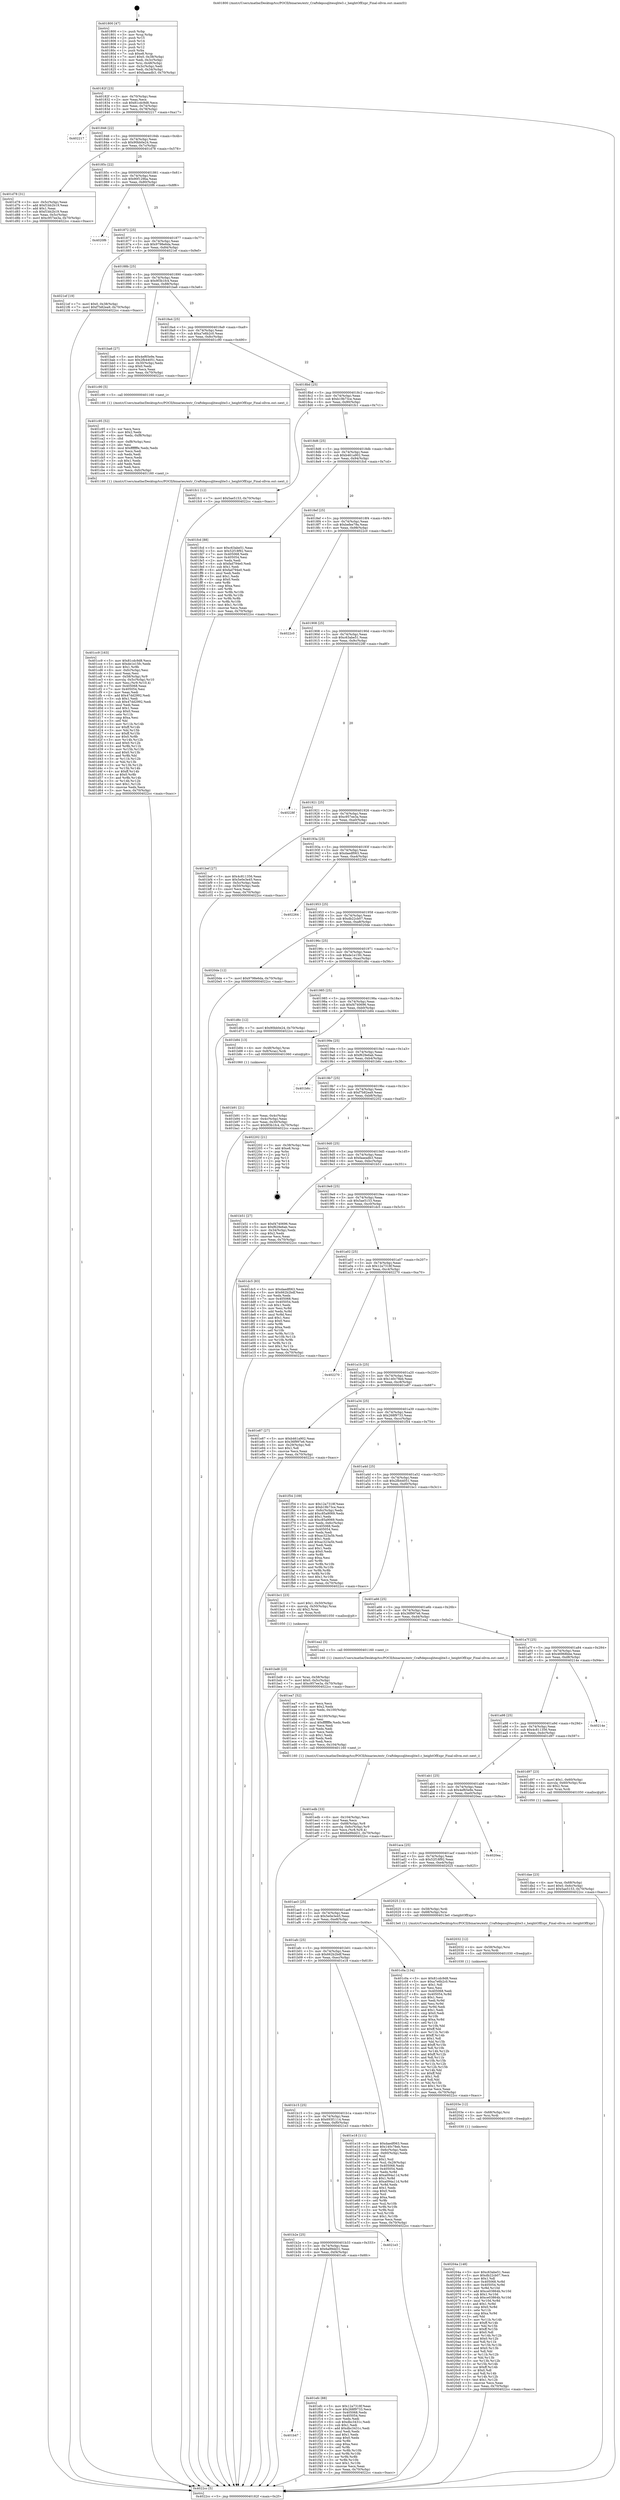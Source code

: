 digraph "0x401800" {
  label = "0x401800 (/mnt/c/Users/mathe/Desktop/tcc/POCII/binaries/extr_Craftdepssqlitesqlite3.c_heightOfExpr_Final-ollvm.out::main(0))"
  labelloc = "t"
  node[shape=record]

  Entry [label="",width=0.3,height=0.3,shape=circle,fillcolor=black,style=filled]
  "0x40182f" [label="{
     0x40182f [23]\l
     | [instrs]\l
     &nbsp;&nbsp;0x40182f \<+3\>: mov -0x70(%rbp),%eax\l
     &nbsp;&nbsp;0x401832 \<+2\>: mov %eax,%ecx\l
     &nbsp;&nbsp;0x401834 \<+6\>: sub $0x81cdc9d8,%ecx\l
     &nbsp;&nbsp;0x40183a \<+3\>: mov %eax,-0x74(%rbp)\l
     &nbsp;&nbsp;0x40183d \<+3\>: mov %ecx,-0x78(%rbp)\l
     &nbsp;&nbsp;0x401840 \<+6\>: je 0000000000402217 \<main+0xa17\>\l
  }"]
  "0x402217" [label="{
     0x402217\l
  }", style=dashed]
  "0x401846" [label="{
     0x401846 [22]\l
     | [instrs]\l
     &nbsp;&nbsp;0x401846 \<+5\>: jmp 000000000040184b \<main+0x4b\>\l
     &nbsp;&nbsp;0x40184b \<+3\>: mov -0x74(%rbp),%eax\l
     &nbsp;&nbsp;0x40184e \<+5\>: sub $0x90bb0e24,%eax\l
     &nbsp;&nbsp;0x401853 \<+3\>: mov %eax,-0x7c(%rbp)\l
     &nbsp;&nbsp;0x401856 \<+6\>: je 0000000000401d78 \<main+0x578\>\l
  }"]
  Exit [label="",width=0.3,height=0.3,shape=circle,fillcolor=black,style=filled,peripheries=2]
  "0x401d78" [label="{
     0x401d78 [31]\l
     | [instrs]\l
     &nbsp;&nbsp;0x401d78 \<+3\>: mov -0x5c(%rbp),%eax\l
     &nbsp;&nbsp;0x401d7b \<+5\>: add $0xf1bb2b19,%eax\l
     &nbsp;&nbsp;0x401d80 \<+3\>: add $0x1,%eax\l
     &nbsp;&nbsp;0x401d83 \<+5\>: sub $0xf1bb2b19,%eax\l
     &nbsp;&nbsp;0x401d88 \<+3\>: mov %eax,-0x5c(%rbp)\l
     &nbsp;&nbsp;0x401d8b \<+7\>: movl $0xc957ee3a,-0x70(%rbp)\l
     &nbsp;&nbsp;0x401d92 \<+5\>: jmp 00000000004022cc \<main+0xacc\>\l
  }"]
  "0x40185c" [label="{
     0x40185c [22]\l
     | [instrs]\l
     &nbsp;&nbsp;0x40185c \<+5\>: jmp 0000000000401861 \<main+0x61\>\l
     &nbsp;&nbsp;0x401861 \<+3\>: mov -0x74(%rbp),%eax\l
     &nbsp;&nbsp;0x401864 \<+5\>: sub $0x90f129ba,%eax\l
     &nbsp;&nbsp;0x401869 \<+3\>: mov %eax,-0x80(%rbp)\l
     &nbsp;&nbsp;0x40186c \<+6\>: je 00000000004020f6 \<main+0x8f6\>\l
  }"]
  "0x40204a" [label="{
     0x40204a [148]\l
     | [instrs]\l
     &nbsp;&nbsp;0x40204a \<+5\>: mov $0xc63abe51,%eax\l
     &nbsp;&nbsp;0x40204f \<+5\>: mov $0xdb22cb07,%ecx\l
     &nbsp;&nbsp;0x402054 \<+2\>: mov $0x1,%dl\l
     &nbsp;&nbsp;0x402056 \<+8\>: mov 0x405068,%r8d\l
     &nbsp;&nbsp;0x40205e \<+8\>: mov 0x405054,%r9d\l
     &nbsp;&nbsp;0x402066 \<+3\>: mov %r8d,%r10d\l
     &nbsp;&nbsp;0x402069 \<+7\>: add $0xce03864b,%r10d\l
     &nbsp;&nbsp;0x402070 \<+4\>: sub $0x1,%r10d\l
     &nbsp;&nbsp;0x402074 \<+7\>: sub $0xce03864b,%r10d\l
     &nbsp;&nbsp;0x40207b \<+4\>: imul %r10d,%r8d\l
     &nbsp;&nbsp;0x40207f \<+4\>: and $0x1,%r8d\l
     &nbsp;&nbsp;0x402083 \<+4\>: cmp $0x0,%r8d\l
     &nbsp;&nbsp;0x402087 \<+4\>: sete %r11b\l
     &nbsp;&nbsp;0x40208b \<+4\>: cmp $0xa,%r9d\l
     &nbsp;&nbsp;0x40208f \<+3\>: setl %bl\l
     &nbsp;&nbsp;0x402092 \<+3\>: mov %r11b,%r14b\l
     &nbsp;&nbsp;0x402095 \<+4\>: xor $0xff,%r14b\l
     &nbsp;&nbsp;0x402099 \<+3\>: mov %bl,%r15b\l
     &nbsp;&nbsp;0x40209c \<+4\>: xor $0xff,%r15b\l
     &nbsp;&nbsp;0x4020a0 \<+3\>: xor $0x0,%dl\l
     &nbsp;&nbsp;0x4020a3 \<+3\>: mov %r14b,%r12b\l
     &nbsp;&nbsp;0x4020a6 \<+4\>: and $0x0,%r12b\l
     &nbsp;&nbsp;0x4020aa \<+3\>: and %dl,%r11b\l
     &nbsp;&nbsp;0x4020ad \<+3\>: mov %r15b,%r13b\l
     &nbsp;&nbsp;0x4020b0 \<+4\>: and $0x0,%r13b\l
     &nbsp;&nbsp;0x4020b4 \<+2\>: and %dl,%bl\l
     &nbsp;&nbsp;0x4020b6 \<+3\>: or %r11b,%r12b\l
     &nbsp;&nbsp;0x4020b9 \<+3\>: or %bl,%r13b\l
     &nbsp;&nbsp;0x4020bc \<+3\>: xor %r13b,%r12b\l
     &nbsp;&nbsp;0x4020bf \<+3\>: or %r15b,%r14b\l
     &nbsp;&nbsp;0x4020c2 \<+4\>: xor $0xff,%r14b\l
     &nbsp;&nbsp;0x4020c6 \<+3\>: or $0x0,%dl\l
     &nbsp;&nbsp;0x4020c9 \<+3\>: and %dl,%r14b\l
     &nbsp;&nbsp;0x4020cc \<+3\>: or %r14b,%r12b\l
     &nbsp;&nbsp;0x4020cf \<+4\>: test $0x1,%r12b\l
     &nbsp;&nbsp;0x4020d3 \<+3\>: cmovne %ecx,%eax\l
     &nbsp;&nbsp;0x4020d6 \<+3\>: mov %eax,-0x70(%rbp)\l
     &nbsp;&nbsp;0x4020d9 \<+5\>: jmp 00000000004022cc \<main+0xacc\>\l
  }"]
  "0x4020f6" [label="{
     0x4020f6\l
  }", style=dashed]
  "0x401872" [label="{
     0x401872 [25]\l
     | [instrs]\l
     &nbsp;&nbsp;0x401872 \<+5\>: jmp 0000000000401877 \<main+0x77\>\l
     &nbsp;&nbsp;0x401877 \<+3\>: mov -0x74(%rbp),%eax\l
     &nbsp;&nbsp;0x40187a \<+5\>: sub $0x9798e6da,%eax\l
     &nbsp;&nbsp;0x40187f \<+6\>: mov %eax,-0x84(%rbp)\l
     &nbsp;&nbsp;0x401885 \<+6\>: je 00000000004021ef \<main+0x9ef\>\l
  }"]
  "0x40203e" [label="{
     0x40203e [12]\l
     | [instrs]\l
     &nbsp;&nbsp;0x40203e \<+4\>: mov -0x68(%rbp),%rsi\l
     &nbsp;&nbsp;0x402042 \<+3\>: mov %rsi,%rdi\l
     &nbsp;&nbsp;0x402045 \<+5\>: call 0000000000401030 \<free@plt\>\l
     | [calls]\l
     &nbsp;&nbsp;0x401030 \{1\} (unknown)\l
  }"]
  "0x4021ef" [label="{
     0x4021ef [19]\l
     | [instrs]\l
     &nbsp;&nbsp;0x4021ef \<+7\>: movl $0x0,-0x38(%rbp)\l
     &nbsp;&nbsp;0x4021f6 \<+7\>: movl $0xf7b82ea9,-0x70(%rbp)\l
     &nbsp;&nbsp;0x4021fd \<+5\>: jmp 00000000004022cc \<main+0xacc\>\l
  }"]
  "0x40188b" [label="{
     0x40188b [25]\l
     | [instrs]\l
     &nbsp;&nbsp;0x40188b \<+5\>: jmp 0000000000401890 \<main+0x90\>\l
     &nbsp;&nbsp;0x401890 \<+3\>: mov -0x74(%rbp),%eax\l
     &nbsp;&nbsp;0x401893 \<+5\>: sub $0x9f3b1fc4,%eax\l
     &nbsp;&nbsp;0x401898 \<+6\>: mov %eax,-0x88(%rbp)\l
     &nbsp;&nbsp;0x40189e \<+6\>: je 0000000000401ba6 \<main+0x3a6\>\l
  }"]
  "0x402032" [label="{
     0x402032 [12]\l
     | [instrs]\l
     &nbsp;&nbsp;0x402032 \<+4\>: mov -0x58(%rbp),%rsi\l
     &nbsp;&nbsp;0x402036 \<+3\>: mov %rsi,%rdi\l
     &nbsp;&nbsp;0x402039 \<+5\>: call 0000000000401030 \<free@plt\>\l
     | [calls]\l
     &nbsp;&nbsp;0x401030 \{1\} (unknown)\l
  }"]
  "0x401ba6" [label="{
     0x401ba6 [27]\l
     | [instrs]\l
     &nbsp;&nbsp;0x401ba6 \<+5\>: mov $0x4ef65e9e,%eax\l
     &nbsp;&nbsp;0x401bab \<+5\>: mov $0x2fb44051,%ecx\l
     &nbsp;&nbsp;0x401bb0 \<+3\>: mov -0x30(%rbp),%edx\l
     &nbsp;&nbsp;0x401bb3 \<+3\>: cmp $0x0,%edx\l
     &nbsp;&nbsp;0x401bb6 \<+3\>: cmove %ecx,%eax\l
     &nbsp;&nbsp;0x401bb9 \<+3\>: mov %eax,-0x70(%rbp)\l
     &nbsp;&nbsp;0x401bbc \<+5\>: jmp 00000000004022cc \<main+0xacc\>\l
  }"]
  "0x4018a4" [label="{
     0x4018a4 [25]\l
     | [instrs]\l
     &nbsp;&nbsp;0x4018a4 \<+5\>: jmp 00000000004018a9 \<main+0xa9\>\l
     &nbsp;&nbsp;0x4018a9 \<+3\>: mov -0x74(%rbp),%eax\l
     &nbsp;&nbsp;0x4018ac \<+5\>: sub $0xa7e6b2c0,%eax\l
     &nbsp;&nbsp;0x4018b1 \<+6\>: mov %eax,-0x8c(%rbp)\l
     &nbsp;&nbsp;0x4018b7 \<+6\>: je 0000000000401c90 \<main+0x490\>\l
  }"]
  "0x401b47" [label="{
     0x401b47\l
  }", style=dashed]
  "0x401c90" [label="{
     0x401c90 [5]\l
     | [instrs]\l
     &nbsp;&nbsp;0x401c90 \<+5\>: call 0000000000401160 \<next_i\>\l
     | [calls]\l
     &nbsp;&nbsp;0x401160 \{1\} (/mnt/c/Users/mathe/Desktop/tcc/POCII/binaries/extr_Craftdepssqlitesqlite3.c_heightOfExpr_Final-ollvm.out::next_i)\l
  }"]
  "0x4018bd" [label="{
     0x4018bd [25]\l
     | [instrs]\l
     &nbsp;&nbsp;0x4018bd \<+5\>: jmp 00000000004018c2 \<main+0xc2\>\l
     &nbsp;&nbsp;0x4018c2 \<+3\>: mov -0x74(%rbp),%eax\l
     &nbsp;&nbsp;0x4018c5 \<+5\>: sub $0xb19b73ce,%eax\l
     &nbsp;&nbsp;0x4018ca \<+6\>: mov %eax,-0x90(%rbp)\l
     &nbsp;&nbsp;0x4018d0 \<+6\>: je 0000000000401fc1 \<main+0x7c1\>\l
  }"]
  "0x401efc" [label="{
     0x401efc [88]\l
     | [instrs]\l
     &nbsp;&nbsp;0x401efc \<+5\>: mov $0x12a7318f,%eax\l
     &nbsp;&nbsp;0x401f01 \<+5\>: mov $0x268f9733,%ecx\l
     &nbsp;&nbsp;0x401f06 \<+7\>: mov 0x405068,%edx\l
     &nbsp;&nbsp;0x401f0d \<+7\>: mov 0x405054,%esi\l
     &nbsp;&nbsp;0x401f14 \<+2\>: mov %edx,%edi\l
     &nbsp;&nbsp;0x401f16 \<+6\>: sub $0xdbc3431c,%edi\l
     &nbsp;&nbsp;0x401f1c \<+3\>: sub $0x1,%edi\l
     &nbsp;&nbsp;0x401f1f \<+6\>: add $0xdbc3431c,%edi\l
     &nbsp;&nbsp;0x401f25 \<+3\>: imul %edi,%edx\l
     &nbsp;&nbsp;0x401f28 \<+3\>: and $0x1,%edx\l
     &nbsp;&nbsp;0x401f2b \<+3\>: cmp $0x0,%edx\l
     &nbsp;&nbsp;0x401f2e \<+4\>: sete %r8b\l
     &nbsp;&nbsp;0x401f32 \<+3\>: cmp $0xa,%esi\l
     &nbsp;&nbsp;0x401f35 \<+4\>: setl %r9b\l
     &nbsp;&nbsp;0x401f39 \<+3\>: mov %r8b,%r10b\l
     &nbsp;&nbsp;0x401f3c \<+3\>: and %r9b,%r10b\l
     &nbsp;&nbsp;0x401f3f \<+3\>: xor %r9b,%r8b\l
     &nbsp;&nbsp;0x401f42 \<+3\>: or %r8b,%r10b\l
     &nbsp;&nbsp;0x401f45 \<+4\>: test $0x1,%r10b\l
     &nbsp;&nbsp;0x401f49 \<+3\>: cmovne %ecx,%eax\l
     &nbsp;&nbsp;0x401f4c \<+3\>: mov %eax,-0x70(%rbp)\l
     &nbsp;&nbsp;0x401f4f \<+5\>: jmp 00000000004022cc \<main+0xacc\>\l
  }"]
  "0x401fc1" [label="{
     0x401fc1 [12]\l
     | [instrs]\l
     &nbsp;&nbsp;0x401fc1 \<+7\>: movl $0x5ae5153,-0x70(%rbp)\l
     &nbsp;&nbsp;0x401fc8 \<+5\>: jmp 00000000004022cc \<main+0xacc\>\l
  }"]
  "0x4018d6" [label="{
     0x4018d6 [25]\l
     | [instrs]\l
     &nbsp;&nbsp;0x4018d6 \<+5\>: jmp 00000000004018db \<main+0xdb\>\l
     &nbsp;&nbsp;0x4018db \<+3\>: mov -0x74(%rbp),%eax\l
     &nbsp;&nbsp;0x4018de \<+5\>: sub $0xb461a902,%eax\l
     &nbsp;&nbsp;0x4018e3 \<+6\>: mov %eax,-0x94(%rbp)\l
     &nbsp;&nbsp;0x4018e9 \<+6\>: je 0000000000401fcd \<main+0x7cd\>\l
  }"]
  "0x401b2e" [label="{
     0x401b2e [25]\l
     | [instrs]\l
     &nbsp;&nbsp;0x401b2e \<+5\>: jmp 0000000000401b33 \<main+0x333\>\l
     &nbsp;&nbsp;0x401b33 \<+3\>: mov -0x74(%rbp),%eax\l
     &nbsp;&nbsp;0x401b36 \<+5\>: sub $0x6a99dd31,%eax\l
     &nbsp;&nbsp;0x401b3b \<+6\>: mov %eax,-0xf4(%rbp)\l
     &nbsp;&nbsp;0x401b41 \<+6\>: je 0000000000401efc \<main+0x6fc\>\l
  }"]
  "0x401fcd" [label="{
     0x401fcd [88]\l
     | [instrs]\l
     &nbsp;&nbsp;0x401fcd \<+5\>: mov $0xc63abe51,%eax\l
     &nbsp;&nbsp;0x401fd2 \<+5\>: mov $0x52f18f92,%ecx\l
     &nbsp;&nbsp;0x401fd7 \<+7\>: mov 0x405068,%edx\l
     &nbsp;&nbsp;0x401fde \<+7\>: mov 0x405054,%esi\l
     &nbsp;&nbsp;0x401fe5 \<+2\>: mov %edx,%edi\l
     &nbsp;&nbsp;0x401fe7 \<+6\>: sub $0xfad794e0,%edi\l
     &nbsp;&nbsp;0x401fed \<+3\>: sub $0x1,%edi\l
     &nbsp;&nbsp;0x401ff0 \<+6\>: add $0xfad794e0,%edi\l
     &nbsp;&nbsp;0x401ff6 \<+3\>: imul %edi,%edx\l
     &nbsp;&nbsp;0x401ff9 \<+3\>: and $0x1,%edx\l
     &nbsp;&nbsp;0x401ffc \<+3\>: cmp $0x0,%edx\l
     &nbsp;&nbsp;0x401fff \<+4\>: sete %r8b\l
     &nbsp;&nbsp;0x402003 \<+3\>: cmp $0xa,%esi\l
     &nbsp;&nbsp;0x402006 \<+4\>: setl %r9b\l
     &nbsp;&nbsp;0x40200a \<+3\>: mov %r8b,%r10b\l
     &nbsp;&nbsp;0x40200d \<+3\>: and %r9b,%r10b\l
     &nbsp;&nbsp;0x402010 \<+3\>: xor %r9b,%r8b\l
     &nbsp;&nbsp;0x402013 \<+3\>: or %r8b,%r10b\l
     &nbsp;&nbsp;0x402016 \<+4\>: test $0x1,%r10b\l
     &nbsp;&nbsp;0x40201a \<+3\>: cmovne %ecx,%eax\l
     &nbsp;&nbsp;0x40201d \<+3\>: mov %eax,-0x70(%rbp)\l
     &nbsp;&nbsp;0x402020 \<+5\>: jmp 00000000004022cc \<main+0xacc\>\l
  }"]
  "0x4018ef" [label="{
     0x4018ef [25]\l
     | [instrs]\l
     &nbsp;&nbsp;0x4018ef \<+5\>: jmp 00000000004018f4 \<main+0xf4\>\l
     &nbsp;&nbsp;0x4018f4 \<+3\>: mov -0x74(%rbp),%eax\l
     &nbsp;&nbsp;0x4018f7 \<+5\>: sub $0xbefee79a,%eax\l
     &nbsp;&nbsp;0x4018fc \<+6\>: mov %eax,-0x98(%rbp)\l
     &nbsp;&nbsp;0x401902 \<+6\>: je 00000000004022c0 \<main+0xac0\>\l
  }"]
  "0x4021e3" [label="{
     0x4021e3\l
  }", style=dashed]
  "0x4022c0" [label="{
     0x4022c0\l
  }", style=dashed]
  "0x401908" [label="{
     0x401908 [25]\l
     | [instrs]\l
     &nbsp;&nbsp;0x401908 \<+5\>: jmp 000000000040190d \<main+0x10d\>\l
     &nbsp;&nbsp;0x40190d \<+3\>: mov -0x74(%rbp),%eax\l
     &nbsp;&nbsp;0x401910 \<+5\>: sub $0xc63abe51,%eax\l
     &nbsp;&nbsp;0x401915 \<+6\>: mov %eax,-0x9c(%rbp)\l
     &nbsp;&nbsp;0x40191b \<+6\>: je 000000000040228f \<main+0xa8f\>\l
  }"]
  "0x401edb" [label="{
     0x401edb [33]\l
     | [instrs]\l
     &nbsp;&nbsp;0x401edb \<+6\>: mov -0x104(%rbp),%ecx\l
     &nbsp;&nbsp;0x401ee1 \<+3\>: imul %eax,%ecx\l
     &nbsp;&nbsp;0x401ee4 \<+4\>: mov -0x68(%rbp),%r8\l
     &nbsp;&nbsp;0x401ee8 \<+4\>: movslq -0x6c(%rbp),%r9\l
     &nbsp;&nbsp;0x401eec \<+4\>: mov %ecx,(%r8,%r9,4)\l
     &nbsp;&nbsp;0x401ef0 \<+7\>: movl $0x6a99dd31,-0x70(%rbp)\l
     &nbsp;&nbsp;0x401ef7 \<+5\>: jmp 00000000004022cc \<main+0xacc\>\l
  }"]
  "0x40228f" [label="{
     0x40228f\l
  }", style=dashed]
  "0x401921" [label="{
     0x401921 [25]\l
     | [instrs]\l
     &nbsp;&nbsp;0x401921 \<+5\>: jmp 0000000000401926 \<main+0x126\>\l
     &nbsp;&nbsp;0x401926 \<+3\>: mov -0x74(%rbp),%eax\l
     &nbsp;&nbsp;0x401929 \<+5\>: sub $0xc957ee3a,%eax\l
     &nbsp;&nbsp;0x40192e \<+6\>: mov %eax,-0xa0(%rbp)\l
     &nbsp;&nbsp;0x401934 \<+6\>: je 0000000000401bef \<main+0x3ef\>\l
  }"]
  "0x401ea7" [label="{
     0x401ea7 [52]\l
     | [instrs]\l
     &nbsp;&nbsp;0x401ea7 \<+2\>: xor %ecx,%ecx\l
     &nbsp;&nbsp;0x401ea9 \<+5\>: mov $0x2,%edx\l
     &nbsp;&nbsp;0x401eae \<+6\>: mov %edx,-0x100(%rbp)\l
     &nbsp;&nbsp;0x401eb4 \<+1\>: cltd\l
     &nbsp;&nbsp;0x401eb5 \<+6\>: mov -0x100(%rbp),%esi\l
     &nbsp;&nbsp;0x401ebb \<+2\>: idiv %esi\l
     &nbsp;&nbsp;0x401ebd \<+6\>: imul $0xfffffffe,%edx,%edx\l
     &nbsp;&nbsp;0x401ec3 \<+2\>: mov %ecx,%edi\l
     &nbsp;&nbsp;0x401ec5 \<+2\>: sub %edx,%edi\l
     &nbsp;&nbsp;0x401ec7 \<+2\>: mov %ecx,%edx\l
     &nbsp;&nbsp;0x401ec9 \<+3\>: sub $0x1,%edx\l
     &nbsp;&nbsp;0x401ecc \<+2\>: add %edx,%edi\l
     &nbsp;&nbsp;0x401ece \<+2\>: sub %edi,%ecx\l
     &nbsp;&nbsp;0x401ed0 \<+6\>: mov %ecx,-0x104(%rbp)\l
     &nbsp;&nbsp;0x401ed6 \<+5\>: call 0000000000401160 \<next_i\>\l
     | [calls]\l
     &nbsp;&nbsp;0x401160 \{1\} (/mnt/c/Users/mathe/Desktop/tcc/POCII/binaries/extr_Craftdepssqlitesqlite3.c_heightOfExpr_Final-ollvm.out::next_i)\l
  }"]
  "0x401bef" [label="{
     0x401bef [27]\l
     | [instrs]\l
     &nbsp;&nbsp;0x401bef \<+5\>: mov $0x4c811356,%eax\l
     &nbsp;&nbsp;0x401bf4 \<+5\>: mov $0x5e0e3e45,%ecx\l
     &nbsp;&nbsp;0x401bf9 \<+3\>: mov -0x5c(%rbp),%edx\l
     &nbsp;&nbsp;0x401bfc \<+3\>: cmp -0x50(%rbp),%edx\l
     &nbsp;&nbsp;0x401bff \<+3\>: cmovl %ecx,%eax\l
     &nbsp;&nbsp;0x401c02 \<+3\>: mov %eax,-0x70(%rbp)\l
     &nbsp;&nbsp;0x401c05 \<+5\>: jmp 00000000004022cc \<main+0xacc\>\l
  }"]
  "0x40193a" [label="{
     0x40193a [25]\l
     | [instrs]\l
     &nbsp;&nbsp;0x40193a \<+5\>: jmp 000000000040193f \<main+0x13f\>\l
     &nbsp;&nbsp;0x40193f \<+3\>: mov -0x74(%rbp),%eax\l
     &nbsp;&nbsp;0x401942 \<+5\>: sub $0xdaedf063,%eax\l
     &nbsp;&nbsp;0x401947 \<+6\>: mov %eax,-0xa4(%rbp)\l
     &nbsp;&nbsp;0x40194d \<+6\>: je 0000000000402264 \<main+0xa64\>\l
  }"]
  "0x401b15" [label="{
     0x401b15 [25]\l
     | [instrs]\l
     &nbsp;&nbsp;0x401b15 \<+5\>: jmp 0000000000401b1a \<main+0x31a\>\l
     &nbsp;&nbsp;0x401b1a \<+3\>: mov -0x74(%rbp),%eax\l
     &nbsp;&nbsp;0x401b1d \<+5\>: sub $0x693f1114,%eax\l
     &nbsp;&nbsp;0x401b22 \<+6\>: mov %eax,-0xf0(%rbp)\l
     &nbsp;&nbsp;0x401b28 \<+6\>: je 00000000004021e3 \<main+0x9e3\>\l
  }"]
  "0x402264" [label="{
     0x402264\l
  }", style=dashed]
  "0x401953" [label="{
     0x401953 [25]\l
     | [instrs]\l
     &nbsp;&nbsp;0x401953 \<+5\>: jmp 0000000000401958 \<main+0x158\>\l
     &nbsp;&nbsp;0x401958 \<+3\>: mov -0x74(%rbp),%eax\l
     &nbsp;&nbsp;0x40195b \<+5\>: sub $0xdb22cb07,%eax\l
     &nbsp;&nbsp;0x401960 \<+6\>: mov %eax,-0xa8(%rbp)\l
     &nbsp;&nbsp;0x401966 \<+6\>: je 00000000004020de \<main+0x8de\>\l
  }"]
  "0x401e18" [label="{
     0x401e18 [111]\l
     | [instrs]\l
     &nbsp;&nbsp;0x401e18 \<+5\>: mov $0xdaedf063,%eax\l
     &nbsp;&nbsp;0x401e1d \<+5\>: mov $0x140c78eb,%ecx\l
     &nbsp;&nbsp;0x401e22 \<+3\>: mov -0x6c(%rbp),%edx\l
     &nbsp;&nbsp;0x401e25 \<+3\>: cmp -0x60(%rbp),%edx\l
     &nbsp;&nbsp;0x401e28 \<+4\>: setl %sil\l
     &nbsp;&nbsp;0x401e2c \<+4\>: and $0x1,%sil\l
     &nbsp;&nbsp;0x401e30 \<+4\>: mov %sil,-0x29(%rbp)\l
     &nbsp;&nbsp;0x401e34 \<+7\>: mov 0x405068,%edx\l
     &nbsp;&nbsp;0x401e3b \<+7\>: mov 0x405054,%edi\l
     &nbsp;&nbsp;0x401e42 \<+3\>: mov %edx,%r8d\l
     &nbsp;&nbsp;0x401e45 \<+7\>: add $0xa094a11d,%r8d\l
     &nbsp;&nbsp;0x401e4c \<+4\>: sub $0x1,%r8d\l
     &nbsp;&nbsp;0x401e50 \<+7\>: sub $0xa094a11d,%r8d\l
     &nbsp;&nbsp;0x401e57 \<+4\>: imul %r8d,%edx\l
     &nbsp;&nbsp;0x401e5b \<+3\>: and $0x1,%edx\l
     &nbsp;&nbsp;0x401e5e \<+3\>: cmp $0x0,%edx\l
     &nbsp;&nbsp;0x401e61 \<+4\>: sete %sil\l
     &nbsp;&nbsp;0x401e65 \<+3\>: cmp $0xa,%edi\l
     &nbsp;&nbsp;0x401e68 \<+4\>: setl %r9b\l
     &nbsp;&nbsp;0x401e6c \<+3\>: mov %sil,%r10b\l
     &nbsp;&nbsp;0x401e6f \<+3\>: and %r9b,%r10b\l
     &nbsp;&nbsp;0x401e72 \<+3\>: xor %r9b,%sil\l
     &nbsp;&nbsp;0x401e75 \<+3\>: or %sil,%r10b\l
     &nbsp;&nbsp;0x401e78 \<+4\>: test $0x1,%r10b\l
     &nbsp;&nbsp;0x401e7c \<+3\>: cmovne %ecx,%eax\l
     &nbsp;&nbsp;0x401e7f \<+3\>: mov %eax,-0x70(%rbp)\l
     &nbsp;&nbsp;0x401e82 \<+5\>: jmp 00000000004022cc \<main+0xacc\>\l
  }"]
  "0x4020de" [label="{
     0x4020de [12]\l
     | [instrs]\l
     &nbsp;&nbsp;0x4020de \<+7\>: movl $0x9798e6da,-0x70(%rbp)\l
     &nbsp;&nbsp;0x4020e5 \<+5\>: jmp 00000000004022cc \<main+0xacc\>\l
  }"]
  "0x40196c" [label="{
     0x40196c [25]\l
     | [instrs]\l
     &nbsp;&nbsp;0x40196c \<+5\>: jmp 0000000000401971 \<main+0x171\>\l
     &nbsp;&nbsp;0x401971 \<+3\>: mov -0x74(%rbp),%eax\l
     &nbsp;&nbsp;0x401974 \<+5\>: sub $0xde1e15fc,%eax\l
     &nbsp;&nbsp;0x401979 \<+6\>: mov %eax,-0xac(%rbp)\l
     &nbsp;&nbsp;0x40197f \<+6\>: je 0000000000401d6c \<main+0x56c\>\l
  }"]
  "0x401dae" [label="{
     0x401dae [23]\l
     | [instrs]\l
     &nbsp;&nbsp;0x401dae \<+4\>: mov %rax,-0x68(%rbp)\l
     &nbsp;&nbsp;0x401db2 \<+7\>: movl $0x0,-0x6c(%rbp)\l
     &nbsp;&nbsp;0x401db9 \<+7\>: movl $0x5ae5153,-0x70(%rbp)\l
     &nbsp;&nbsp;0x401dc0 \<+5\>: jmp 00000000004022cc \<main+0xacc\>\l
  }"]
  "0x401d6c" [label="{
     0x401d6c [12]\l
     | [instrs]\l
     &nbsp;&nbsp;0x401d6c \<+7\>: movl $0x90bb0e24,-0x70(%rbp)\l
     &nbsp;&nbsp;0x401d73 \<+5\>: jmp 00000000004022cc \<main+0xacc\>\l
  }"]
  "0x401985" [label="{
     0x401985 [25]\l
     | [instrs]\l
     &nbsp;&nbsp;0x401985 \<+5\>: jmp 000000000040198a \<main+0x18a\>\l
     &nbsp;&nbsp;0x40198a \<+3\>: mov -0x74(%rbp),%eax\l
     &nbsp;&nbsp;0x40198d \<+5\>: sub $0xf4740696,%eax\l
     &nbsp;&nbsp;0x401992 \<+6\>: mov %eax,-0xb0(%rbp)\l
     &nbsp;&nbsp;0x401998 \<+6\>: je 0000000000401b84 \<main+0x384\>\l
  }"]
  "0x401cc9" [label="{
     0x401cc9 [163]\l
     | [instrs]\l
     &nbsp;&nbsp;0x401cc9 \<+5\>: mov $0x81cdc9d8,%ecx\l
     &nbsp;&nbsp;0x401cce \<+5\>: mov $0xde1e15fc,%edx\l
     &nbsp;&nbsp;0x401cd3 \<+3\>: mov $0x1,%r8b\l
     &nbsp;&nbsp;0x401cd6 \<+6\>: mov -0xfc(%rbp),%esi\l
     &nbsp;&nbsp;0x401cdc \<+3\>: imul %eax,%esi\l
     &nbsp;&nbsp;0x401cdf \<+4\>: mov -0x58(%rbp),%r9\l
     &nbsp;&nbsp;0x401ce3 \<+4\>: movslq -0x5c(%rbp),%r10\l
     &nbsp;&nbsp;0x401ce7 \<+4\>: mov %esi,(%r9,%r10,4)\l
     &nbsp;&nbsp;0x401ceb \<+7\>: mov 0x405068,%eax\l
     &nbsp;&nbsp;0x401cf2 \<+7\>: mov 0x405054,%esi\l
     &nbsp;&nbsp;0x401cf9 \<+2\>: mov %eax,%edi\l
     &nbsp;&nbsp;0x401cfb \<+6\>: add $0x47dd2992,%edi\l
     &nbsp;&nbsp;0x401d01 \<+3\>: sub $0x1,%edi\l
     &nbsp;&nbsp;0x401d04 \<+6\>: sub $0x47dd2992,%edi\l
     &nbsp;&nbsp;0x401d0a \<+3\>: imul %edi,%eax\l
     &nbsp;&nbsp;0x401d0d \<+3\>: and $0x1,%eax\l
     &nbsp;&nbsp;0x401d10 \<+3\>: cmp $0x0,%eax\l
     &nbsp;&nbsp;0x401d13 \<+4\>: sete %r11b\l
     &nbsp;&nbsp;0x401d17 \<+3\>: cmp $0xa,%esi\l
     &nbsp;&nbsp;0x401d1a \<+3\>: setl %bl\l
     &nbsp;&nbsp;0x401d1d \<+3\>: mov %r11b,%r14b\l
     &nbsp;&nbsp;0x401d20 \<+4\>: xor $0xff,%r14b\l
     &nbsp;&nbsp;0x401d24 \<+3\>: mov %bl,%r15b\l
     &nbsp;&nbsp;0x401d27 \<+4\>: xor $0xff,%r15b\l
     &nbsp;&nbsp;0x401d2b \<+4\>: xor $0x0,%r8b\l
     &nbsp;&nbsp;0x401d2f \<+3\>: mov %r14b,%r12b\l
     &nbsp;&nbsp;0x401d32 \<+4\>: and $0x0,%r12b\l
     &nbsp;&nbsp;0x401d36 \<+3\>: and %r8b,%r11b\l
     &nbsp;&nbsp;0x401d39 \<+3\>: mov %r15b,%r13b\l
     &nbsp;&nbsp;0x401d3c \<+4\>: and $0x0,%r13b\l
     &nbsp;&nbsp;0x401d40 \<+3\>: and %r8b,%bl\l
     &nbsp;&nbsp;0x401d43 \<+3\>: or %r11b,%r12b\l
     &nbsp;&nbsp;0x401d46 \<+3\>: or %bl,%r13b\l
     &nbsp;&nbsp;0x401d49 \<+3\>: xor %r13b,%r12b\l
     &nbsp;&nbsp;0x401d4c \<+3\>: or %r15b,%r14b\l
     &nbsp;&nbsp;0x401d4f \<+4\>: xor $0xff,%r14b\l
     &nbsp;&nbsp;0x401d53 \<+4\>: or $0x0,%r8b\l
     &nbsp;&nbsp;0x401d57 \<+3\>: and %r8b,%r14b\l
     &nbsp;&nbsp;0x401d5a \<+3\>: or %r14b,%r12b\l
     &nbsp;&nbsp;0x401d5d \<+4\>: test $0x1,%r12b\l
     &nbsp;&nbsp;0x401d61 \<+3\>: cmovne %edx,%ecx\l
     &nbsp;&nbsp;0x401d64 \<+3\>: mov %ecx,-0x70(%rbp)\l
     &nbsp;&nbsp;0x401d67 \<+5\>: jmp 00000000004022cc \<main+0xacc\>\l
  }"]
  "0x401b84" [label="{
     0x401b84 [13]\l
     | [instrs]\l
     &nbsp;&nbsp;0x401b84 \<+4\>: mov -0x48(%rbp),%rax\l
     &nbsp;&nbsp;0x401b88 \<+4\>: mov 0x8(%rax),%rdi\l
     &nbsp;&nbsp;0x401b8c \<+5\>: call 0000000000401060 \<atoi@plt\>\l
     | [calls]\l
     &nbsp;&nbsp;0x401060 \{1\} (unknown)\l
  }"]
  "0x40199e" [label="{
     0x40199e [25]\l
     | [instrs]\l
     &nbsp;&nbsp;0x40199e \<+5\>: jmp 00000000004019a3 \<main+0x1a3\>\l
     &nbsp;&nbsp;0x4019a3 \<+3\>: mov -0x74(%rbp),%eax\l
     &nbsp;&nbsp;0x4019a6 \<+5\>: sub $0xf629e6ab,%eax\l
     &nbsp;&nbsp;0x4019ab \<+6\>: mov %eax,-0xb4(%rbp)\l
     &nbsp;&nbsp;0x4019b1 \<+6\>: je 0000000000401b6c \<main+0x36c\>\l
  }"]
  "0x401c95" [label="{
     0x401c95 [52]\l
     | [instrs]\l
     &nbsp;&nbsp;0x401c95 \<+2\>: xor %ecx,%ecx\l
     &nbsp;&nbsp;0x401c97 \<+5\>: mov $0x2,%edx\l
     &nbsp;&nbsp;0x401c9c \<+6\>: mov %edx,-0xf8(%rbp)\l
     &nbsp;&nbsp;0x401ca2 \<+1\>: cltd\l
     &nbsp;&nbsp;0x401ca3 \<+6\>: mov -0xf8(%rbp),%esi\l
     &nbsp;&nbsp;0x401ca9 \<+2\>: idiv %esi\l
     &nbsp;&nbsp;0x401cab \<+6\>: imul $0xfffffffe,%edx,%edx\l
     &nbsp;&nbsp;0x401cb1 \<+2\>: mov %ecx,%edi\l
     &nbsp;&nbsp;0x401cb3 \<+2\>: sub %edx,%edi\l
     &nbsp;&nbsp;0x401cb5 \<+2\>: mov %ecx,%edx\l
     &nbsp;&nbsp;0x401cb7 \<+3\>: sub $0x1,%edx\l
     &nbsp;&nbsp;0x401cba \<+2\>: add %edx,%edi\l
     &nbsp;&nbsp;0x401cbc \<+2\>: sub %edi,%ecx\l
     &nbsp;&nbsp;0x401cbe \<+6\>: mov %ecx,-0xfc(%rbp)\l
     &nbsp;&nbsp;0x401cc4 \<+5\>: call 0000000000401160 \<next_i\>\l
     | [calls]\l
     &nbsp;&nbsp;0x401160 \{1\} (/mnt/c/Users/mathe/Desktop/tcc/POCII/binaries/extr_Craftdepssqlitesqlite3.c_heightOfExpr_Final-ollvm.out::next_i)\l
  }"]
  "0x401b6c" [label="{
     0x401b6c\l
  }", style=dashed]
  "0x4019b7" [label="{
     0x4019b7 [25]\l
     | [instrs]\l
     &nbsp;&nbsp;0x4019b7 \<+5\>: jmp 00000000004019bc \<main+0x1bc\>\l
     &nbsp;&nbsp;0x4019bc \<+3\>: mov -0x74(%rbp),%eax\l
     &nbsp;&nbsp;0x4019bf \<+5\>: sub $0xf7b82ea9,%eax\l
     &nbsp;&nbsp;0x4019c4 \<+6\>: mov %eax,-0xb8(%rbp)\l
     &nbsp;&nbsp;0x4019ca \<+6\>: je 0000000000402202 \<main+0xa02\>\l
  }"]
  "0x401afc" [label="{
     0x401afc [25]\l
     | [instrs]\l
     &nbsp;&nbsp;0x401afc \<+5\>: jmp 0000000000401b01 \<main+0x301\>\l
     &nbsp;&nbsp;0x401b01 \<+3\>: mov -0x74(%rbp),%eax\l
     &nbsp;&nbsp;0x401b04 \<+5\>: sub $0x662b2bdf,%eax\l
     &nbsp;&nbsp;0x401b09 \<+6\>: mov %eax,-0xec(%rbp)\l
     &nbsp;&nbsp;0x401b0f \<+6\>: je 0000000000401e18 \<main+0x618\>\l
  }"]
  "0x402202" [label="{
     0x402202 [21]\l
     | [instrs]\l
     &nbsp;&nbsp;0x402202 \<+3\>: mov -0x38(%rbp),%eax\l
     &nbsp;&nbsp;0x402205 \<+7\>: add $0xe8,%rsp\l
     &nbsp;&nbsp;0x40220c \<+1\>: pop %rbx\l
     &nbsp;&nbsp;0x40220d \<+2\>: pop %r12\l
     &nbsp;&nbsp;0x40220f \<+2\>: pop %r13\l
     &nbsp;&nbsp;0x402211 \<+2\>: pop %r14\l
     &nbsp;&nbsp;0x402213 \<+2\>: pop %r15\l
     &nbsp;&nbsp;0x402215 \<+1\>: pop %rbp\l
     &nbsp;&nbsp;0x402216 \<+1\>: ret\l
  }"]
  "0x4019d0" [label="{
     0x4019d0 [25]\l
     | [instrs]\l
     &nbsp;&nbsp;0x4019d0 \<+5\>: jmp 00000000004019d5 \<main+0x1d5\>\l
     &nbsp;&nbsp;0x4019d5 \<+3\>: mov -0x74(%rbp),%eax\l
     &nbsp;&nbsp;0x4019d8 \<+5\>: sub $0xfaaeadb3,%eax\l
     &nbsp;&nbsp;0x4019dd \<+6\>: mov %eax,-0xbc(%rbp)\l
     &nbsp;&nbsp;0x4019e3 \<+6\>: je 0000000000401b51 \<main+0x351\>\l
  }"]
  "0x401c0a" [label="{
     0x401c0a [134]\l
     | [instrs]\l
     &nbsp;&nbsp;0x401c0a \<+5\>: mov $0x81cdc9d8,%eax\l
     &nbsp;&nbsp;0x401c0f \<+5\>: mov $0xa7e6b2c0,%ecx\l
     &nbsp;&nbsp;0x401c14 \<+2\>: mov $0x1,%dl\l
     &nbsp;&nbsp;0x401c16 \<+2\>: xor %esi,%esi\l
     &nbsp;&nbsp;0x401c18 \<+7\>: mov 0x405068,%edi\l
     &nbsp;&nbsp;0x401c1f \<+8\>: mov 0x405054,%r8d\l
     &nbsp;&nbsp;0x401c27 \<+3\>: sub $0x1,%esi\l
     &nbsp;&nbsp;0x401c2a \<+3\>: mov %edi,%r9d\l
     &nbsp;&nbsp;0x401c2d \<+3\>: add %esi,%r9d\l
     &nbsp;&nbsp;0x401c30 \<+4\>: imul %r9d,%edi\l
     &nbsp;&nbsp;0x401c34 \<+3\>: and $0x1,%edi\l
     &nbsp;&nbsp;0x401c37 \<+3\>: cmp $0x0,%edi\l
     &nbsp;&nbsp;0x401c3a \<+4\>: sete %r10b\l
     &nbsp;&nbsp;0x401c3e \<+4\>: cmp $0xa,%r8d\l
     &nbsp;&nbsp;0x401c42 \<+4\>: setl %r11b\l
     &nbsp;&nbsp;0x401c46 \<+3\>: mov %r10b,%bl\l
     &nbsp;&nbsp;0x401c49 \<+3\>: xor $0xff,%bl\l
     &nbsp;&nbsp;0x401c4c \<+3\>: mov %r11b,%r14b\l
     &nbsp;&nbsp;0x401c4f \<+4\>: xor $0xff,%r14b\l
     &nbsp;&nbsp;0x401c53 \<+3\>: xor $0x1,%dl\l
     &nbsp;&nbsp;0x401c56 \<+3\>: mov %bl,%r15b\l
     &nbsp;&nbsp;0x401c59 \<+4\>: and $0xff,%r15b\l
     &nbsp;&nbsp;0x401c5d \<+3\>: and %dl,%r10b\l
     &nbsp;&nbsp;0x401c60 \<+3\>: mov %r14b,%r12b\l
     &nbsp;&nbsp;0x401c63 \<+4\>: and $0xff,%r12b\l
     &nbsp;&nbsp;0x401c67 \<+3\>: and %dl,%r11b\l
     &nbsp;&nbsp;0x401c6a \<+3\>: or %r10b,%r15b\l
     &nbsp;&nbsp;0x401c6d \<+3\>: or %r11b,%r12b\l
     &nbsp;&nbsp;0x401c70 \<+3\>: xor %r12b,%r15b\l
     &nbsp;&nbsp;0x401c73 \<+3\>: or %r14b,%bl\l
     &nbsp;&nbsp;0x401c76 \<+3\>: xor $0xff,%bl\l
     &nbsp;&nbsp;0x401c79 \<+3\>: or $0x1,%dl\l
     &nbsp;&nbsp;0x401c7c \<+2\>: and %dl,%bl\l
     &nbsp;&nbsp;0x401c7e \<+3\>: or %bl,%r15b\l
     &nbsp;&nbsp;0x401c81 \<+4\>: test $0x1,%r15b\l
     &nbsp;&nbsp;0x401c85 \<+3\>: cmovne %ecx,%eax\l
     &nbsp;&nbsp;0x401c88 \<+3\>: mov %eax,-0x70(%rbp)\l
     &nbsp;&nbsp;0x401c8b \<+5\>: jmp 00000000004022cc \<main+0xacc\>\l
  }"]
  "0x401b51" [label="{
     0x401b51 [27]\l
     | [instrs]\l
     &nbsp;&nbsp;0x401b51 \<+5\>: mov $0xf4740696,%eax\l
     &nbsp;&nbsp;0x401b56 \<+5\>: mov $0xf629e6ab,%ecx\l
     &nbsp;&nbsp;0x401b5b \<+3\>: mov -0x34(%rbp),%edx\l
     &nbsp;&nbsp;0x401b5e \<+3\>: cmp $0x2,%edx\l
     &nbsp;&nbsp;0x401b61 \<+3\>: cmovne %ecx,%eax\l
     &nbsp;&nbsp;0x401b64 \<+3\>: mov %eax,-0x70(%rbp)\l
     &nbsp;&nbsp;0x401b67 \<+5\>: jmp 00000000004022cc \<main+0xacc\>\l
  }"]
  "0x4019e9" [label="{
     0x4019e9 [25]\l
     | [instrs]\l
     &nbsp;&nbsp;0x4019e9 \<+5\>: jmp 00000000004019ee \<main+0x1ee\>\l
     &nbsp;&nbsp;0x4019ee \<+3\>: mov -0x74(%rbp),%eax\l
     &nbsp;&nbsp;0x4019f1 \<+5\>: sub $0x5ae5153,%eax\l
     &nbsp;&nbsp;0x4019f6 \<+6\>: mov %eax,-0xc0(%rbp)\l
     &nbsp;&nbsp;0x4019fc \<+6\>: je 0000000000401dc5 \<main+0x5c5\>\l
  }"]
  "0x4022cc" [label="{
     0x4022cc [5]\l
     | [instrs]\l
     &nbsp;&nbsp;0x4022cc \<+5\>: jmp 000000000040182f \<main+0x2f\>\l
  }"]
  "0x401800" [label="{
     0x401800 [47]\l
     | [instrs]\l
     &nbsp;&nbsp;0x401800 \<+1\>: push %rbp\l
     &nbsp;&nbsp;0x401801 \<+3\>: mov %rsp,%rbp\l
     &nbsp;&nbsp;0x401804 \<+2\>: push %r15\l
     &nbsp;&nbsp;0x401806 \<+2\>: push %r14\l
     &nbsp;&nbsp;0x401808 \<+2\>: push %r13\l
     &nbsp;&nbsp;0x40180a \<+2\>: push %r12\l
     &nbsp;&nbsp;0x40180c \<+1\>: push %rbx\l
     &nbsp;&nbsp;0x40180d \<+7\>: sub $0xe8,%rsp\l
     &nbsp;&nbsp;0x401814 \<+7\>: movl $0x0,-0x38(%rbp)\l
     &nbsp;&nbsp;0x40181b \<+3\>: mov %edi,-0x3c(%rbp)\l
     &nbsp;&nbsp;0x40181e \<+4\>: mov %rsi,-0x48(%rbp)\l
     &nbsp;&nbsp;0x401822 \<+3\>: mov -0x3c(%rbp),%edi\l
     &nbsp;&nbsp;0x401825 \<+3\>: mov %edi,-0x34(%rbp)\l
     &nbsp;&nbsp;0x401828 \<+7\>: movl $0xfaaeadb3,-0x70(%rbp)\l
  }"]
  "0x401b91" [label="{
     0x401b91 [21]\l
     | [instrs]\l
     &nbsp;&nbsp;0x401b91 \<+3\>: mov %eax,-0x4c(%rbp)\l
     &nbsp;&nbsp;0x401b94 \<+3\>: mov -0x4c(%rbp),%eax\l
     &nbsp;&nbsp;0x401b97 \<+3\>: mov %eax,-0x30(%rbp)\l
     &nbsp;&nbsp;0x401b9a \<+7\>: movl $0x9f3b1fc4,-0x70(%rbp)\l
     &nbsp;&nbsp;0x401ba1 \<+5\>: jmp 00000000004022cc \<main+0xacc\>\l
  }"]
  "0x401ae3" [label="{
     0x401ae3 [25]\l
     | [instrs]\l
     &nbsp;&nbsp;0x401ae3 \<+5\>: jmp 0000000000401ae8 \<main+0x2e8\>\l
     &nbsp;&nbsp;0x401ae8 \<+3\>: mov -0x74(%rbp),%eax\l
     &nbsp;&nbsp;0x401aeb \<+5\>: sub $0x5e0e3e45,%eax\l
     &nbsp;&nbsp;0x401af0 \<+6\>: mov %eax,-0xe8(%rbp)\l
     &nbsp;&nbsp;0x401af6 \<+6\>: je 0000000000401c0a \<main+0x40a\>\l
  }"]
  "0x401dc5" [label="{
     0x401dc5 [83]\l
     | [instrs]\l
     &nbsp;&nbsp;0x401dc5 \<+5\>: mov $0xdaedf063,%eax\l
     &nbsp;&nbsp;0x401dca \<+5\>: mov $0x662b2bdf,%ecx\l
     &nbsp;&nbsp;0x401dcf \<+2\>: xor %edx,%edx\l
     &nbsp;&nbsp;0x401dd1 \<+7\>: mov 0x405068,%esi\l
     &nbsp;&nbsp;0x401dd8 \<+7\>: mov 0x405054,%edi\l
     &nbsp;&nbsp;0x401ddf \<+3\>: sub $0x1,%edx\l
     &nbsp;&nbsp;0x401de2 \<+3\>: mov %esi,%r8d\l
     &nbsp;&nbsp;0x401de5 \<+3\>: add %edx,%r8d\l
     &nbsp;&nbsp;0x401de8 \<+4\>: imul %r8d,%esi\l
     &nbsp;&nbsp;0x401dec \<+3\>: and $0x1,%esi\l
     &nbsp;&nbsp;0x401def \<+3\>: cmp $0x0,%esi\l
     &nbsp;&nbsp;0x401df2 \<+4\>: sete %r9b\l
     &nbsp;&nbsp;0x401df6 \<+3\>: cmp $0xa,%edi\l
     &nbsp;&nbsp;0x401df9 \<+4\>: setl %r10b\l
     &nbsp;&nbsp;0x401dfd \<+3\>: mov %r9b,%r11b\l
     &nbsp;&nbsp;0x401e00 \<+3\>: and %r10b,%r11b\l
     &nbsp;&nbsp;0x401e03 \<+3\>: xor %r10b,%r9b\l
     &nbsp;&nbsp;0x401e06 \<+3\>: or %r9b,%r11b\l
     &nbsp;&nbsp;0x401e09 \<+4\>: test $0x1,%r11b\l
     &nbsp;&nbsp;0x401e0d \<+3\>: cmovne %ecx,%eax\l
     &nbsp;&nbsp;0x401e10 \<+3\>: mov %eax,-0x70(%rbp)\l
     &nbsp;&nbsp;0x401e13 \<+5\>: jmp 00000000004022cc \<main+0xacc\>\l
  }"]
  "0x401a02" [label="{
     0x401a02 [25]\l
     | [instrs]\l
     &nbsp;&nbsp;0x401a02 \<+5\>: jmp 0000000000401a07 \<main+0x207\>\l
     &nbsp;&nbsp;0x401a07 \<+3\>: mov -0x74(%rbp),%eax\l
     &nbsp;&nbsp;0x401a0a \<+5\>: sub $0x12a7318f,%eax\l
     &nbsp;&nbsp;0x401a0f \<+6\>: mov %eax,-0xc4(%rbp)\l
     &nbsp;&nbsp;0x401a15 \<+6\>: je 0000000000402270 \<main+0xa70\>\l
  }"]
  "0x402025" [label="{
     0x402025 [13]\l
     | [instrs]\l
     &nbsp;&nbsp;0x402025 \<+4\>: mov -0x58(%rbp),%rdi\l
     &nbsp;&nbsp;0x402029 \<+4\>: mov -0x68(%rbp),%rsi\l
     &nbsp;&nbsp;0x40202d \<+5\>: call 00000000004013e0 \<heightOfExpr\>\l
     | [calls]\l
     &nbsp;&nbsp;0x4013e0 \{1\} (/mnt/c/Users/mathe/Desktop/tcc/POCII/binaries/extr_Craftdepssqlitesqlite3.c_heightOfExpr_Final-ollvm.out::heightOfExpr)\l
  }"]
  "0x402270" [label="{
     0x402270\l
  }", style=dashed]
  "0x401a1b" [label="{
     0x401a1b [25]\l
     | [instrs]\l
     &nbsp;&nbsp;0x401a1b \<+5\>: jmp 0000000000401a20 \<main+0x220\>\l
     &nbsp;&nbsp;0x401a20 \<+3\>: mov -0x74(%rbp),%eax\l
     &nbsp;&nbsp;0x401a23 \<+5\>: sub $0x140c78eb,%eax\l
     &nbsp;&nbsp;0x401a28 \<+6\>: mov %eax,-0xc8(%rbp)\l
     &nbsp;&nbsp;0x401a2e \<+6\>: je 0000000000401e87 \<main+0x687\>\l
  }"]
  "0x401aca" [label="{
     0x401aca [25]\l
     | [instrs]\l
     &nbsp;&nbsp;0x401aca \<+5\>: jmp 0000000000401acf \<main+0x2cf\>\l
     &nbsp;&nbsp;0x401acf \<+3\>: mov -0x74(%rbp),%eax\l
     &nbsp;&nbsp;0x401ad2 \<+5\>: sub $0x52f18f92,%eax\l
     &nbsp;&nbsp;0x401ad7 \<+6\>: mov %eax,-0xe4(%rbp)\l
     &nbsp;&nbsp;0x401add \<+6\>: je 0000000000402025 \<main+0x825\>\l
  }"]
  "0x401e87" [label="{
     0x401e87 [27]\l
     | [instrs]\l
     &nbsp;&nbsp;0x401e87 \<+5\>: mov $0xb461a902,%eax\l
     &nbsp;&nbsp;0x401e8c \<+5\>: mov $0x36f997e6,%ecx\l
     &nbsp;&nbsp;0x401e91 \<+3\>: mov -0x29(%rbp),%dl\l
     &nbsp;&nbsp;0x401e94 \<+3\>: test $0x1,%dl\l
     &nbsp;&nbsp;0x401e97 \<+3\>: cmovne %ecx,%eax\l
     &nbsp;&nbsp;0x401e9a \<+3\>: mov %eax,-0x70(%rbp)\l
     &nbsp;&nbsp;0x401e9d \<+5\>: jmp 00000000004022cc \<main+0xacc\>\l
  }"]
  "0x401a34" [label="{
     0x401a34 [25]\l
     | [instrs]\l
     &nbsp;&nbsp;0x401a34 \<+5\>: jmp 0000000000401a39 \<main+0x239\>\l
     &nbsp;&nbsp;0x401a39 \<+3\>: mov -0x74(%rbp),%eax\l
     &nbsp;&nbsp;0x401a3c \<+5\>: sub $0x268f9733,%eax\l
     &nbsp;&nbsp;0x401a41 \<+6\>: mov %eax,-0xcc(%rbp)\l
     &nbsp;&nbsp;0x401a47 \<+6\>: je 0000000000401f54 \<main+0x754\>\l
  }"]
  "0x4020ea" [label="{
     0x4020ea\l
  }", style=dashed]
  "0x401f54" [label="{
     0x401f54 [109]\l
     | [instrs]\l
     &nbsp;&nbsp;0x401f54 \<+5\>: mov $0x12a7318f,%eax\l
     &nbsp;&nbsp;0x401f59 \<+5\>: mov $0xb19b73ce,%ecx\l
     &nbsp;&nbsp;0x401f5e \<+3\>: mov -0x6c(%rbp),%edx\l
     &nbsp;&nbsp;0x401f61 \<+6\>: add $0xc85a9069,%edx\l
     &nbsp;&nbsp;0x401f67 \<+3\>: add $0x1,%edx\l
     &nbsp;&nbsp;0x401f6a \<+6\>: sub $0xc85a9069,%edx\l
     &nbsp;&nbsp;0x401f70 \<+3\>: mov %edx,-0x6c(%rbp)\l
     &nbsp;&nbsp;0x401f73 \<+7\>: mov 0x405068,%edx\l
     &nbsp;&nbsp;0x401f7a \<+7\>: mov 0x405054,%esi\l
     &nbsp;&nbsp;0x401f81 \<+2\>: mov %edx,%edi\l
     &nbsp;&nbsp;0x401f83 \<+6\>: sub $0xac323a5b,%edi\l
     &nbsp;&nbsp;0x401f89 \<+3\>: sub $0x1,%edi\l
     &nbsp;&nbsp;0x401f8c \<+6\>: add $0xac323a5b,%edi\l
     &nbsp;&nbsp;0x401f92 \<+3\>: imul %edi,%edx\l
     &nbsp;&nbsp;0x401f95 \<+3\>: and $0x1,%edx\l
     &nbsp;&nbsp;0x401f98 \<+3\>: cmp $0x0,%edx\l
     &nbsp;&nbsp;0x401f9b \<+4\>: sete %r8b\l
     &nbsp;&nbsp;0x401f9f \<+3\>: cmp $0xa,%esi\l
     &nbsp;&nbsp;0x401fa2 \<+4\>: setl %r9b\l
     &nbsp;&nbsp;0x401fa6 \<+3\>: mov %r8b,%r10b\l
     &nbsp;&nbsp;0x401fa9 \<+3\>: and %r9b,%r10b\l
     &nbsp;&nbsp;0x401fac \<+3\>: xor %r9b,%r8b\l
     &nbsp;&nbsp;0x401faf \<+3\>: or %r8b,%r10b\l
     &nbsp;&nbsp;0x401fb2 \<+4\>: test $0x1,%r10b\l
     &nbsp;&nbsp;0x401fb6 \<+3\>: cmovne %ecx,%eax\l
     &nbsp;&nbsp;0x401fb9 \<+3\>: mov %eax,-0x70(%rbp)\l
     &nbsp;&nbsp;0x401fbc \<+5\>: jmp 00000000004022cc \<main+0xacc\>\l
  }"]
  "0x401a4d" [label="{
     0x401a4d [25]\l
     | [instrs]\l
     &nbsp;&nbsp;0x401a4d \<+5\>: jmp 0000000000401a52 \<main+0x252\>\l
     &nbsp;&nbsp;0x401a52 \<+3\>: mov -0x74(%rbp),%eax\l
     &nbsp;&nbsp;0x401a55 \<+5\>: sub $0x2fb44051,%eax\l
     &nbsp;&nbsp;0x401a5a \<+6\>: mov %eax,-0xd0(%rbp)\l
     &nbsp;&nbsp;0x401a60 \<+6\>: je 0000000000401bc1 \<main+0x3c1\>\l
  }"]
  "0x401ab1" [label="{
     0x401ab1 [25]\l
     | [instrs]\l
     &nbsp;&nbsp;0x401ab1 \<+5\>: jmp 0000000000401ab6 \<main+0x2b6\>\l
     &nbsp;&nbsp;0x401ab6 \<+3\>: mov -0x74(%rbp),%eax\l
     &nbsp;&nbsp;0x401ab9 \<+5\>: sub $0x4ef65e9e,%eax\l
     &nbsp;&nbsp;0x401abe \<+6\>: mov %eax,-0xe0(%rbp)\l
     &nbsp;&nbsp;0x401ac4 \<+6\>: je 00000000004020ea \<main+0x8ea\>\l
  }"]
  "0x401bc1" [label="{
     0x401bc1 [23]\l
     | [instrs]\l
     &nbsp;&nbsp;0x401bc1 \<+7\>: movl $0x1,-0x50(%rbp)\l
     &nbsp;&nbsp;0x401bc8 \<+4\>: movslq -0x50(%rbp),%rax\l
     &nbsp;&nbsp;0x401bcc \<+4\>: shl $0x2,%rax\l
     &nbsp;&nbsp;0x401bd0 \<+3\>: mov %rax,%rdi\l
     &nbsp;&nbsp;0x401bd3 \<+5\>: call 0000000000401050 \<malloc@plt\>\l
     | [calls]\l
     &nbsp;&nbsp;0x401050 \{1\} (unknown)\l
  }"]
  "0x401a66" [label="{
     0x401a66 [25]\l
     | [instrs]\l
     &nbsp;&nbsp;0x401a66 \<+5\>: jmp 0000000000401a6b \<main+0x26b\>\l
     &nbsp;&nbsp;0x401a6b \<+3\>: mov -0x74(%rbp),%eax\l
     &nbsp;&nbsp;0x401a6e \<+5\>: sub $0x36f997e6,%eax\l
     &nbsp;&nbsp;0x401a73 \<+6\>: mov %eax,-0xd4(%rbp)\l
     &nbsp;&nbsp;0x401a79 \<+6\>: je 0000000000401ea2 \<main+0x6a2\>\l
  }"]
  "0x401bd8" [label="{
     0x401bd8 [23]\l
     | [instrs]\l
     &nbsp;&nbsp;0x401bd8 \<+4\>: mov %rax,-0x58(%rbp)\l
     &nbsp;&nbsp;0x401bdc \<+7\>: movl $0x0,-0x5c(%rbp)\l
     &nbsp;&nbsp;0x401be3 \<+7\>: movl $0xc957ee3a,-0x70(%rbp)\l
     &nbsp;&nbsp;0x401bea \<+5\>: jmp 00000000004022cc \<main+0xacc\>\l
  }"]
  "0x401d97" [label="{
     0x401d97 [23]\l
     | [instrs]\l
     &nbsp;&nbsp;0x401d97 \<+7\>: movl $0x1,-0x60(%rbp)\l
     &nbsp;&nbsp;0x401d9e \<+4\>: movslq -0x60(%rbp),%rax\l
     &nbsp;&nbsp;0x401da2 \<+4\>: shl $0x2,%rax\l
     &nbsp;&nbsp;0x401da6 \<+3\>: mov %rax,%rdi\l
     &nbsp;&nbsp;0x401da9 \<+5\>: call 0000000000401050 \<malloc@plt\>\l
     | [calls]\l
     &nbsp;&nbsp;0x401050 \{1\} (unknown)\l
  }"]
  "0x401ea2" [label="{
     0x401ea2 [5]\l
     | [instrs]\l
     &nbsp;&nbsp;0x401ea2 \<+5\>: call 0000000000401160 \<next_i\>\l
     | [calls]\l
     &nbsp;&nbsp;0x401160 \{1\} (/mnt/c/Users/mathe/Desktop/tcc/POCII/binaries/extr_Craftdepssqlitesqlite3.c_heightOfExpr_Final-ollvm.out::next_i)\l
  }"]
  "0x401a7f" [label="{
     0x401a7f [25]\l
     | [instrs]\l
     &nbsp;&nbsp;0x401a7f \<+5\>: jmp 0000000000401a84 \<main+0x284\>\l
     &nbsp;&nbsp;0x401a84 \<+3\>: mov -0x74(%rbp),%eax\l
     &nbsp;&nbsp;0x401a87 \<+5\>: sub $0x46968bbe,%eax\l
     &nbsp;&nbsp;0x401a8c \<+6\>: mov %eax,-0xd8(%rbp)\l
     &nbsp;&nbsp;0x401a92 \<+6\>: je 000000000040214e \<main+0x94e\>\l
  }"]
  "0x401a98" [label="{
     0x401a98 [25]\l
     | [instrs]\l
     &nbsp;&nbsp;0x401a98 \<+5\>: jmp 0000000000401a9d \<main+0x29d\>\l
     &nbsp;&nbsp;0x401a9d \<+3\>: mov -0x74(%rbp),%eax\l
     &nbsp;&nbsp;0x401aa0 \<+5\>: sub $0x4c811356,%eax\l
     &nbsp;&nbsp;0x401aa5 \<+6\>: mov %eax,-0xdc(%rbp)\l
     &nbsp;&nbsp;0x401aab \<+6\>: je 0000000000401d97 \<main+0x597\>\l
  }"]
  "0x40214e" [label="{
     0x40214e\l
  }", style=dashed]
  Entry -> "0x401800" [label=" 1"]
  "0x40182f" -> "0x402217" [label=" 0"]
  "0x40182f" -> "0x401846" [label=" 26"]
  "0x402202" -> Exit [label=" 1"]
  "0x401846" -> "0x401d78" [label=" 1"]
  "0x401846" -> "0x40185c" [label=" 25"]
  "0x4021ef" -> "0x4022cc" [label=" 1"]
  "0x40185c" -> "0x4020f6" [label=" 0"]
  "0x40185c" -> "0x401872" [label=" 25"]
  "0x4020de" -> "0x4022cc" [label=" 1"]
  "0x401872" -> "0x4021ef" [label=" 1"]
  "0x401872" -> "0x40188b" [label=" 24"]
  "0x40204a" -> "0x4022cc" [label=" 1"]
  "0x40188b" -> "0x401ba6" [label=" 1"]
  "0x40188b" -> "0x4018a4" [label=" 23"]
  "0x40203e" -> "0x40204a" [label=" 1"]
  "0x4018a4" -> "0x401c90" [label=" 1"]
  "0x4018a4" -> "0x4018bd" [label=" 22"]
  "0x402032" -> "0x40203e" [label=" 1"]
  "0x4018bd" -> "0x401fc1" [label=" 1"]
  "0x4018bd" -> "0x4018d6" [label=" 21"]
  "0x402025" -> "0x402032" [label=" 1"]
  "0x4018d6" -> "0x401fcd" [label=" 1"]
  "0x4018d6" -> "0x4018ef" [label=" 20"]
  "0x401fc1" -> "0x4022cc" [label=" 1"]
  "0x4018ef" -> "0x4022c0" [label=" 0"]
  "0x4018ef" -> "0x401908" [label=" 20"]
  "0x401f54" -> "0x4022cc" [label=" 1"]
  "0x401908" -> "0x40228f" [label=" 0"]
  "0x401908" -> "0x401921" [label=" 20"]
  "0x401b2e" -> "0x401b47" [label=" 0"]
  "0x401921" -> "0x401bef" [label=" 2"]
  "0x401921" -> "0x40193a" [label=" 18"]
  "0x401b2e" -> "0x401efc" [label=" 1"]
  "0x40193a" -> "0x402264" [label=" 0"]
  "0x40193a" -> "0x401953" [label=" 18"]
  "0x401fcd" -> "0x4022cc" [label=" 1"]
  "0x401953" -> "0x4020de" [label=" 1"]
  "0x401953" -> "0x40196c" [label=" 17"]
  "0x401b15" -> "0x401b2e" [label=" 1"]
  "0x40196c" -> "0x401d6c" [label=" 1"]
  "0x40196c" -> "0x401985" [label=" 16"]
  "0x401efc" -> "0x4022cc" [label=" 1"]
  "0x401985" -> "0x401b84" [label=" 1"]
  "0x401985" -> "0x40199e" [label=" 15"]
  "0x401edb" -> "0x4022cc" [label=" 1"]
  "0x40199e" -> "0x401b6c" [label=" 0"]
  "0x40199e" -> "0x4019b7" [label=" 15"]
  "0x401ea7" -> "0x401edb" [label=" 1"]
  "0x4019b7" -> "0x402202" [label=" 1"]
  "0x4019b7" -> "0x4019d0" [label=" 14"]
  "0x401ea2" -> "0x401ea7" [label=" 1"]
  "0x4019d0" -> "0x401b51" [label=" 1"]
  "0x4019d0" -> "0x4019e9" [label=" 13"]
  "0x401b51" -> "0x4022cc" [label=" 1"]
  "0x401800" -> "0x40182f" [label=" 1"]
  "0x4022cc" -> "0x40182f" [label=" 25"]
  "0x401b84" -> "0x401b91" [label=" 1"]
  "0x401b91" -> "0x4022cc" [label=" 1"]
  "0x401ba6" -> "0x4022cc" [label=" 1"]
  "0x401e87" -> "0x4022cc" [label=" 2"]
  "0x4019e9" -> "0x401dc5" [label=" 2"]
  "0x4019e9" -> "0x401a02" [label=" 11"]
  "0x401afc" -> "0x401b15" [label=" 1"]
  "0x401a02" -> "0x402270" [label=" 0"]
  "0x401a02" -> "0x401a1b" [label=" 11"]
  "0x401afc" -> "0x401e18" [label=" 2"]
  "0x401a1b" -> "0x401e87" [label=" 2"]
  "0x401a1b" -> "0x401a34" [label=" 9"]
  "0x401dc5" -> "0x4022cc" [label=" 2"]
  "0x401a34" -> "0x401f54" [label=" 1"]
  "0x401a34" -> "0x401a4d" [label=" 8"]
  "0x401dae" -> "0x4022cc" [label=" 1"]
  "0x401a4d" -> "0x401bc1" [label=" 1"]
  "0x401a4d" -> "0x401a66" [label=" 7"]
  "0x401bc1" -> "0x401bd8" [label=" 1"]
  "0x401bd8" -> "0x4022cc" [label=" 1"]
  "0x401bef" -> "0x4022cc" [label=" 2"]
  "0x401d78" -> "0x4022cc" [label=" 1"]
  "0x401a66" -> "0x401ea2" [label=" 1"]
  "0x401a66" -> "0x401a7f" [label=" 6"]
  "0x401d6c" -> "0x4022cc" [label=" 1"]
  "0x401a7f" -> "0x40214e" [label=" 0"]
  "0x401a7f" -> "0x401a98" [label=" 6"]
  "0x401cc9" -> "0x4022cc" [label=" 1"]
  "0x401a98" -> "0x401d97" [label=" 1"]
  "0x401a98" -> "0x401ab1" [label=" 5"]
  "0x401d97" -> "0x401dae" [label=" 1"]
  "0x401ab1" -> "0x4020ea" [label=" 0"]
  "0x401ab1" -> "0x401aca" [label=" 5"]
  "0x401b15" -> "0x4021e3" [label=" 0"]
  "0x401aca" -> "0x402025" [label=" 1"]
  "0x401aca" -> "0x401ae3" [label=" 4"]
  "0x401e18" -> "0x4022cc" [label=" 2"]
  "0x401ae3" -> "0x401c0a" [label=" 1"]
  "0x401ae3" -> "0x401afc" [label=" 3"]
  "0x401c0a" -> "0x4022cc" [label=" 1"]
  "0x401c90" -> "0x401c95" [label=" 1"]
  "0x401c95" -> "0x401cc9" [label=" 1"]
}
